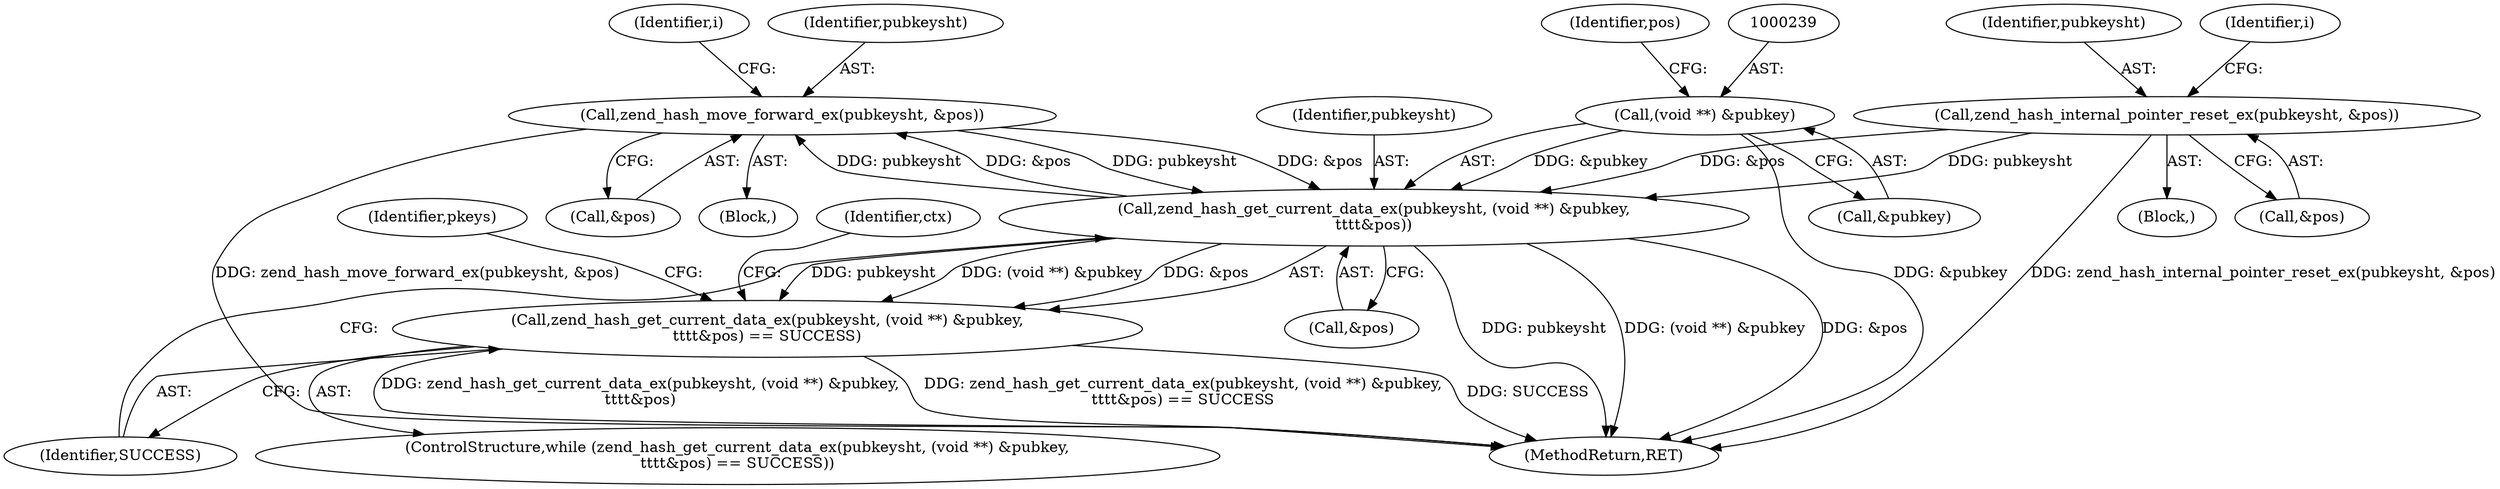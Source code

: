 digraph "0_php_89637c6b41b510c20d262c17483f582f115c66d6@API" {
"1000266" [label="(Call,zend_hash_move_forward_ex(pubkeysht, &pos))"];
"1000236" [label="(Call,zend_hash_get_current_data_ex(pubkeysht, (void **) &pubkey,\n\t\t\t\t&pos))"];
"1000227" [label="(Call,zend_hash_internal_pointer_reset_ex(pubkeysht, &pos))"];
"1000266" [label="(Call,zend_hash_move_forward_ex(pubkeysht, &pos))"];
"1000238" [label="(Call,(void **) &pubkey)"];
"1000235" [label="(Call,zend_hash_get_current_data_ex(pubkeysht, (void **) &pubkey,\n\t\t\t\t&pos) == SUCCESS)"];
"1000268" [label="(Call,&pos)"];
"1000228" [label="(Identifier,pubkeysht)"];
"1000227" [label="(Call,zend_hash_internal_pointer_reset_ex(pubkeysht, &pos))"];
"1000234" [label="(ControlStructure,while (zend_hash_get_current_data_ex(pubkeysht, (void **) &pubkey,\n\t\t\t\t&pos) == SUCCESS))"];
"1000245" [label="(Block,)"];
"1000229" [label="(Call,&pos)"];
"1000249" [label="(Identifier,pkeys)"];
"1000236" [label="(Call,zend_hash_get_current_data_ex(pubkeysht, (void **) &pubkey,\n\t\t\t\t&pos))"];
"1000504" [label="(MethodReturn,RET)"];
"1000271" [label="(Identifier,i)"];
"1000237" [label="(Identifier,pubkeysht)"];
"1000235" [label="(Call,zend_hash_get_current_data_ex(pubkeysht, (void **) &pubkey,\n\t\t\t\t&pos) == SUCCESS)"];
"1000240" [label="(Call,&pubkey)"];
"1000267" [label="(Identifier,pubkeysht)"];
"1000244" [label="(Identifier,SUCCESS)"];
"1000243" [label="(Identifier,pos)"];
"1000276" [label="(Identifier,ctx)"];
"1000242" [label="(Call,&pos)"];
"1000107" [label="(Block,)"];
"1000232" [label="(Identifier,i)"];
"1000238" [label="(Call,(void **) &pubkey)"];
"1000266" [label="(Call,zend_hash_move_forward_ex(pubkeysht, &pos))"];
"1000266" -> "1000245"  [label="AST: "];
"1000266" -> "1000268"  [label="CFG: "];
"1000267" -> "1000266"  [label="AST: "];
"1000268" -> "1000266"  [label="AST: "];
"1000271" -> "1000266"  [label="CFG: "];
"1000266" -> "1000504"  [label="DDG: zend_hash_move_forward_ex(pubkeysht, &pos)"];
"1000266" -> "1000236"  [label="DDG: pubkeysht"];
"1000266" -> "1000236"  [label="DDG: &pos"];
"1000236" -> "1000266"  [label="DDG: pubkeysht"];
"1000236" -> "1000266"  [label="DDG: &pos"];
"1000236" -> "1000235"  [label="AST: "];
"1000236" -> "1000242"  [label="CFG: "];
"1000237" -> "1000236"  [label="AST: "];
"1000238" -> "1000236"  [label="AST: "];
"1000242" -> "1000236"  [label="AST: "];
"1000244" -> "1000236"  [label="CFG: "];
"1000236" -> "1000504"  [label="DDG: pubkeysht"];
"1000236" -> "1000504"  [label="DDG: (void **) &pubkey"];
"1000236" -> "1000504"  [label="DDG: &pos"];
"1000236" -> "1000235"  [label="DDG: pubkeysht"];
"1000236" -> "1000235"  [label="DDG: (void **) &pubkey"];
"1000236" -> "1000235"  [label="DDG: &pos"];
"1000227" -> "1000236"  [label="DDG: pubkeysht"];
"1000227" -> "1000236"  [label="DDG: &pos"];
"1000238" -> "1000236"  [label="DDG: &pubkey"];
"1000227" -> "1000107"  [label="AST: "];
"1000227" -> "1000229"  [label="CFG: "];
"1000228" -> "1000227"  [label="AST: "];
"1000229" -> "1000227"  [label="AST: "];
"1000232" -> "1000227"  [label="CFG: "];
"1000227" -> "1000504"  [label="DDG: zend_hash_internal_pointer_reset_ex(pubkeysht, &pos)"];
"1000238" -> "1000240"  [label="CFG: "];
"1000239" -> "1000238"  [label="AST: "];
"1000240" -> "1000238"  [label="AST: "];
"1000243" -> "1000238"  [label="CFG: "];
"1000238" -> "1000504"  [label="DDG: &pubkey"];
"1000235" -> "1000234"  [label="AST: "];
"1000235" -> "1000244"  [label="CFG: "];
"1000244" -> "1000235"  [label="AST: "];
"1000249" -> "1000235"  [label="CFG: "];
"1000276" -> "1000235"  [label="CFG: "];
"1000235" -> "1000504"  [label="DDG: zend_hash_get_current_data_ex(pubkeysht, (void **) &pubkey,\n\t\t\t\t&pos)"];
"1000235" -> "1000504"  [label="DDG: zend_hash_get_current_data_ex(pubkeysht, (void **) &pubkey,\n\t\t\t\t&pos) == SUCCESS"];
"1000235" -> "1000504"  [label="DDG: SUCCESS"];
}
